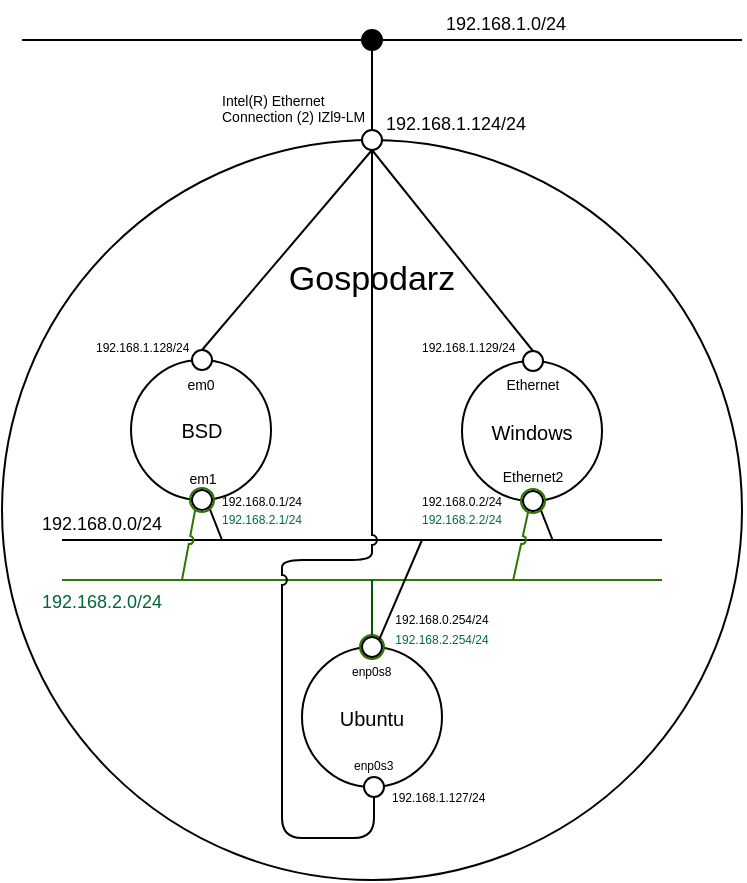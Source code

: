 <mxfile version="10.6.5" type="device"><diagram id="IgS-KgHHh-HMXiVefHoD" name="Strona-1"><mxGraphModel dx="465" dy="282" grid="1" gridSize="10" guides="1" tooltips="1" connect="1" arrows="1" fold="1" page="1" pageScale="1" pageWidth="1169" pageHeight="827" math="0" shadow="0"><root><mxCell id="0"/><mxCell id="1" parent="0"/><mxCell id="P5rsM93LYt9FV3lbmGQt-64" value="" style="endArrow=none;html=1;strokeColor=#000000;fontSize=15;fontColor=#000000;" parent="1" edge="1"><mxGeometry width="50" height="50" relative="1" as="geometry"><mxPoint x="100" y="50" as="sourcePoint"/><mxPoint x="460" y="50" as="targetPoint"/></mxGeometry></mxCell><mxCell id="P5rsM93LYt9FV3lbmGQt-65" value="" style="ellipse;whiteSpace=wrap;html=1;aspect=fixed;fillColor=#000000;" parent="1" vertex="1"><mxGeometry x="270" y="45" width="10" height="10" as="geometry"/></mxCell><mxCell id="P5rsM93LYt9FV3lbmGQt-79" value="192.168.1.0/24" style="text;html=1;fontSize=9;fontColor=#000000;" parent="1" vertex="1"><mxGeometry x="310" y="30" width="120" height="30" as="geometry"/></mxCell><mxCell id="P5rsM93LYt9FV3lbmGQt-10" value="Gospodarz" parent="0"/><mxCell id="P5rsM93LYt9FV3lbmGQt-67" value="" style="ellipse;whiteSpace=wrap;html=1;aspect=fixed;" parent="P5rsM93LYt9FV3lbmGQt-10" vertex="1"><mxGeometry x="90" y="100" width="370" height="370" as="geometry"/></mxCell><mxCell id="P5rsM93LYt9FV3lbmGQt-61" value="Gospodarz" style="text;html=1;strokeColor=none;fillColor=none;align=center;verticalAlign=middle;whiteSpace=wrap;rounded=0;fontSize=17;fontColor=#000000;" parent="P5rsM93LYt9FV3lbmGQt-10" vertex="1"><mxGeometry x="255" y="160" width="40" height="20" as="geometry"/></mxCell><mxCell id="P5rsM93LYt9FV3lbmGQt-63" value="" style="ellipse;whiteSpace=wrap;html=1;aspect=fixed;" parent="P5rsM93LYt9FV3lbmGQt-10" vertex="1"><mxGeometry x="270" y="95" width="10" height="10" as="geometry"/></mxCell><mxCell id="P5rsM93LYt9FV3lbmGQt-68" value="" style="endArrow=none;html=1;strokeColor=#000000;fontSize=15;fontColor=#000000;entryX=0.5;entryY=1;entryDx=0;entryDy=0;exitX=0.5;exitY=0;exitDx=0;exitDy=0;" parent="P5rsM93LYt9FV3lbmGQt-10" source="P5rsM93LYt9FV3lbmGQt-63" target="P5rsM93LYt9FV3lbmGQt-65" edge="1"><mxGeometry width="50" height="50" relative="1" as="geometry"><mxPoint x="50" y="120" as="sourcePoint"/><mxPoint x="100" y="70" as="targetPoint"/></mxGeometry></mxCell><mxCell id="P5rsM93LYt9FV3lbmGQt-77" value="192.168.1.124/24" style="text;html=1;fontSize=9;fontColor=#000000;" parent="P5rsM93LYt9FV3lbmGQt-10" vertex="1"><mxGeometry x="280" y="80" width="120" height="30" as="geometry"/></mxCell><mxCell id="P5rsM93LYt9FV3lbmGQt-78" value="Intel(R) Ethernet Connection (2) IZl9-LM" style="text;html=1;fontSize=7;fontColor=#000000;whiteSpace=wrap;" parent="P5rsM93LYt9FV3lbmGQt-10" vertex="1"><mxGeometry x="197.5" y="70" width="80" height="30" as="geometry"/></mxCell><mxCell id="P5rsM93LYt9FV3lbmGQt-11" value="Vms" parent="0"/><mxCell id="P5rsM93LYt9FV3lbmGQt-12" value="" style="ellipse;whiteSpace=wrap;html=1;aspect=fixed;" parent="P5rsM93LYt9FV3lbmGQt-11" vertex="1"><mxGeometry x="154.5" y="210" width="70" height="70" as="geometry"/></mxCell><mxCell id="P5rsM93LYt9FV3lbmGQt-14" value="" style="endArrow=none;html=1;" parent="P5rsM93LYt9FV3lbmGQt-11" edge="1"><mxGeometry width="50" height="50" relative="1" as="geometry"><mxPoint x="120" y="300" as="sourcePoint"/><mxPoint x="420" y="300" as="targetPoint"/></mxGeometry></mxCell><mxCell id="P5rsM93LYt9FV3lbmGQt-15" value="" style="ellipse;whiteSpace=wrap;html=1;aspect=fixed;" parent="P5rsM93LYt9FV3lbmGQt-11" vertex="1"><mxGeometry x="185" y="275" width="10" height="10" as="geometry"/></mxCell><mxCell id="P5rsM93LYt9FV3lbmGQt-16" value="" style="ellipse;whiteSpace=wrap;html=1;aspect=fixed;" parent="P5rsM93LYt9FV3lbmGQt-11" vertex="1"><mxGeometry x="185" y="205" width="10" height="10" as="geometry"/></mxCell><mxCell id="P5rsM93LYt9FV3lbmGQt-19" value="&lt;font style=&quot;font-size: 10px&quot;&gt;BSD&lt;/font&gt;" style="text;html=1;strokeColor=none;fillColor=none;align=center;verticalAlign=middle;whiteSpace=wrap;rounded=0;" parent="P5rsM93LYt9FV3lbmGQt-11" vertex="1"><mxGeometry x="169.5" y="235" width="40" height="20" as="geometry"/></mxCell><mxCell id="P5rsM93LYt9FV3lbmGQt-21" value="" style="endArrow=none;html=1;fillColor=#60a917;strokeColor=#2D7600;" parent="P5rsM93LYt9FV3lbmGQt-11" edge="1"><mxGeometry width="50" height="50" relative="1" as="geometry"><mxPoint x="120" y="320" as="sourcePoint"/><mxPoint x="420" y="320" as="targetPoint"/></mxGeometry></mxCell><mxCell id="P5rsM93LYt9FV3lbmGQt-22" value="&lt;font style=&quot;font-size: 7px&quot;&gt;em1&lt;/font&gt;" style="text;html=1;strokeColor=none;fillColor=none;align=center;verticalAlign=middle;whiteSpace=wrap;rounded=0;" parent="P5rsM93LYt9FV3lbmGQt-11" vertex="1"><mxGeometry x="182.5" y="263" width="15" height="9" as="geometry"/></mxCell><mxCell id="P5rsM93LYt9FV3lbmGQt-25" value="" style="endArrow=none;html=1;exitX=1;exitY=1;exitDx=0;exitDy=0;" parent="P5rsM93LYt9FV3lbmGQt-11" source="P5rsM93LYt9FV3lbmGQt-15" edge="1"><mxGeometry width="50" height="50" relative="1" as="geometry"><mxPoint x="140" y="390" as="sourcePoint"/><mxPoint x="200" y="300" as="targetPoint"/></mxGeometry></mxCell><mxCell id="P5rsM93LYt9FV3lbmGQt-26" value="" style="endArrow=none;html=1;exitX=0.217;exitY=0.905;exitDx=0;exitDy=0;fillColor=#60a917;strokeColor=#2D7600;elbow=vertical;jumpStyle=arc;jumpSize=4;exitPerimeter=0;" parent="P5rsM93LYt9FV3lbmGQt-11" source="P5rsM93LYt9FV3lbmGQt-45" edge="1"><mxGeometry width="50" height="50" relative="1" as="geometry"><mxPoint x="140" y="390" as="sourcePoint"/><mxPoint x="180" y="320" as="targetPoint"/></mxGeometry></mxCell><mxCell id="P5rsM93LYt9FV3lbmGQt-34" value="" style="ellipse;whiteSpace=wrap;html=1;aspect=fixed;" parent="P5rsM93LYt9FV3lbmGQt-11" vertex="1"><mxGeometry x="320" y="210.5" width="70" height="70" as="geometry"/></mxCell><mxCell id="P5rsM93LYt9FV3lbmGQt-35" value="" style="ellipse;whiteSpace=wrap;html=1;aspect=fixed;" parent="P5rsM93LYt9FV3lbmGQt-11" vertex="1"><mxGeometry x="350.5" y="275.5" width="10" height="10" as="geometry"/></mxCell><mxCell id="P5rsM93LYt9FV3lbmGQt-36" value="" style="ellipse;whiteSpace=wrap;html=1;aspect=fixed;" parent="P5rsM93LYt9FV3lbmGQt-11" vertex="1"><mxGeometry x="350.5" y="205.5" width="10" height="10" as="geometry"/></mxCell><mxCell id="P5rsM93LYt9FV3lbmGQt-37" value="&lt;span style=&quot;font-size: 10px&quot;&gt;Windows&lt;/span&gt;" style="text;html=1;strokeColor=none;fillColor=none;align=center;verticalAlign=middle;whiteSpace=wrap;rounded=0;" parent="P5rsM93LYt9FV3lbmGQt-11" vertex="1"><mxGeometry x="335" y="235.5" width="40" height="20" as="geometry"/></mxCell><mxCell id="P5rsM93LYt9FV3lbmGQt-39" value="" style="endArrow=none;html=1;exitX=1;exitY=1;exitDx=0;exitDy=0;" parent="P5rsM93LYt9FV3lbmGQt-11" source="P5rsM93LYt9FV3lbmGQt-35" edge="1"><mxGeometry width="50" height="50" relative="1" as="geometry"><mxPoint x="305.5" y="390.5" as="sourcePoint"/><mxPoint x="365.5" y="300.5" as="targetPoint"/></mxGeometry></mxCell><mxCell id="P5rsM93LYt9FV3lbmGQt-40" value="" style="endArrow=none;html=1;fillColor=#60a917;strokeColor=#2D7600;elbow=vertical;jumpStyle=arc;jumpSize=4;exitX=0.301;exitY=0.94;exitDx=0;exitDy=0;exitPerimeter=0;" parent="P5rsM93LYt9FV3lbmGQt-11" source="P5rsM93LYt9FV3lbmGQt-46" edge="1"><mxGeometry width="50" height="50" relative="1" as="geometry"><mxPoint x="345" y="286" as="sourcePoint"/><mxPoint x="345.5" y="320.5" as="targetPoint"/></mxGeometry></mxCell><mxCell id="P5rsM93LYt9FV3lbmGQt-41" value="&lt;font style=&quot;font-size: 7px&quot;&gt;em0&lt;/font&gt;" style="text;html=1;strokeColor=none;fillColor=none;align=center;verticalAlign=middle;whiteSpace=wrap;rounded=0;" parent="P5rsM93LYt9FV3lbmGQt-11" vertex="1"><mxGeometry x="182" y="215.5" width="15" height="10" as="geometry"/></mxCell><mxCell id="P5rsM93LYt9FV3lbmGQt-42" value="&lt;font style=&quot;font-size: 7px&quot;&gt;Ethernet&lt;/font&gt;" style="text;html=1;strokeColor=none;fillColor=none;align=center;verticalAlign=middle;whiteSpace=wrap;rounded=0;" parent="P5rsM93LYt9FV3lbmGQt-11" vertex="1"><mxGeometry x="348" y="215.5" width="15" height="10" as="geometry"/></mxCell><mxCell id="P5rsM93LYt9FV3lbmGQt-43" value="&lt;font style=&quot;font-size: 9px&quot;&gt;192.168.0.0/24&lt;/font&gt;" style="text;html=1;strokeColor=none;fillColor=none;align=center;verticalAlign=middle;whiteSpace=wrap;rounded=0;" parent="P5rsM93LYt9FV3lbmGQt-11" vertex="1"><mxGeometry x="120" y="280.5" width="40" height="20" as="geometry"/></mxCell><mxCell id="P5rsM93LYt9FV3lbmGQt-44" value="&lt;font style=&quot;font-size: 9px&quot;&gt;192.168.2.0/24&lt;/font&gt;" style="text;html=1;strokeColor=none;fillColor=none;align=center;verticalAlign=middle;whiteSpace=wrap;rounded=0;fontColor=#006633;" parent="P5rsM93LYt9FV3lbmGQt-11" vertex="1"><mxGeometry x="120" y="320" width="40" height="20" as="geometry"/></mxCell><mxCell id="P5rsM93LYt9FV3lbmGQt-45" value="" style="ellipse;whiteSpace=wrap;html=1;aspect=fixed;fillColor=none;strokeColor=#2D7600;fontColor=#ffffff;" parent="P5rsM93LYt9FV3lbmGQt-11" vertex="1"><mxGeometry x="184" y="274" width="12" height="12" as="geometry"/></mxCell><mxCell id="P5rsM93LYt9FV3lbmGQt-46" value="" style="ellipse;whiteSpace=wrap;html=1;aspect=fixed;fillColor=none;strokeColor=#2D7600;fontColor=#ffffff;" parent="P5rsM93LYt9FV3lbmGQt-11" vertex="1"><mxGeometry x="349.5" y="274.5" width="12" height="12" as="geometry"/></mxCell><mxCell id="P5rsM93LYt9FV3lbmGQt-47" value="&lt;div style=&quot;font-size: 6px;&quot;&gt;192.168.0.1/24&lt;/div&gt;" style="text;html=1;strokeColor=none;fillColor=none;align=center;verticalAlign=middle;whiteSpace=wrap;rounded=0;fontSize=6;" parent="P5rsM93LYt9FV3lbmGQt-11" vertex="1"><mxGeometry x="200" y="276" width="40" height="10" as="geometry"/></mxCell><mxCell id="P5rsM93LYt9FV3lbmGQt-48" value="&lt;div style=&quot;font-size: 6px;&quot;&gt;192.168.0.2/24&lt;/div&gt;" style="text;html=1;strokeColor=none;fillColor=none;align=center;verticalAlign=middle;whiteSpace=wrap;rounded=0;fontSize=6;" parent="P5rsM93LYt9FV3lbmGQt-11" vertex="1"><mxGeometry x="300" y="276" width="40" height="10" as="geometry"/></mxCell><mxCell id="P5rsM93LYt9FV3lbmGQt-49" value="&lt;div style=&quot;font-size: 6px;&quot;&gt;192.168.2.1/24&lt;/div&gt;" style="text;html=1;strokeColor=none;fillColor=none;align=center;verticalAlign=middle;whiteSpace=wrap;rounded=0;fontSize=6;fontColor=#006E37;" parent="P5rsM93LYt9FV3lbmGQt-11" vertex="1"><mxGeometry x="200" y="286.5" width="40" height="7" as="geometry"/></mxCell><mxCell id="P5rsM93LYt9FV3lbmGQt-50" value="&lt;div style=&quot;font-size: 6px;&quot;&gt;192.168.2.2/24&lt;/div&gt;" style="text;html=1;strokeColor=none;fillColor=none;align=center;verticalAlign=middle;whiteSpace=wrap;rounded=0;fontSize=6;fontColor=#006E37;" parent="P5rsM93LYt9FV3lbmGQt-11" vertex="1"><mxGeometry x="300" y="286.5" width="40" height="7" as="geometry"/></mxCell><mxCell id="P5rsM93LYt9FV3lbmGQt-51" value="" style="ellipse;whiteSpace=wrap;html=1;aspect=fixed;" parent="P5rsM93LYt9FV3lbmGQt-11" vertex="1"><mxGeometry x="240" y="353.5" width="70" height="70" as="geometry"/></mxCell><mxCell id="P5rsM93LYt9FV3lbmGQt-52" value="&lt;font style=&quot;font-size: 10px&quot;&gt;Ubuntu&lt;/font&gt;" style="text;html=1;strokeColor=none;fillColor=none;align=center;verticalAlign=middle;whiteSpace=wrap;rounded=0;" parent="P5rsM93LYt9FV3lbmGQt-11" vertex="1"><mxGeometry x="255" y="378.5" width="40" height="20" as="geometry"/></mxCell><mxCell id="P5rsM93LYt9FV3lbmGQt-53" value="" style="ellipse;whiteSpace=wrap;html=1;aspect=fixed;fillColor=#ffffff;strokeColor=#2D7600;fontColor=#ffffff;" parent="P5rsM93LYt9FV3lbmGQt-11" vertex="1"><mxGeometry x="269" y="347.5" width="12" height="12" as="geometry"/></mxCell><mxCell id="P5rsM93LYt9FV3lbmGQt-54" value="" style="endArrow=none;html=1;strokeColor=#005700;fontSize=5;fontColor=#006633;exitX=0.5;exitY=0;exitDx=0;exitDy=0;fillColor=#008a00;" parent="P5rsM93LYt9FV3lbmGQt-11" source="P5rsM93LYt9FV3lbmGQt-53" edge="1"><mxGeometry width="50" height="50" relative="1" as="geometry"><mxPoint x="110" y="490" as="sourcePoint"/><mxPoint x="275" y="320" as="targetPoint"/></mxGeometry></mxCell><mxCell id="P5rsM93LYt9FV3lbmGQt-55" value="&lt;div style=&quot;font-size: 6px&quot;&gt;192.168.2.254/24&lt;/div&gt;" style="text;html=1;strokeColor=none;fillColor=none;align=center;verticalAlign=middle;whiteSpace=wrap;rounded=0;fontSize=6;fontColor=#006E37;" parent="P5rsM93LYt9FV3lbmGQt-11" vertex="1"><mxGeometry x="290" y="346.5" width="40" height="7" as="geometry"/></mxCell><mxCell id="P5rsM93LYt9FV3lbmGQt-56" value="enp0s8" style="text;html=1;fontSize=6;fontColor=#000000;direction=east;" parent="P5rsM93LYt9FV3lbmGQt-11" vertex="1"><mxGeometry x="263" y="356" width="24" height="12" as="geometry"/></mxCell><mxCell id="P5rsM93LYt9FV3lbmGQt-69" value="" style="endArrow=none;html=1;strokeColor=#000000;fontSize=15;fontColor=#000000;entryX=0.5;entryY=0;entryDx=0;entryDy=0;exitX=0.5;exitY=1;exitDx=0;exitDy=0;" parent="P5rsM93LYt9FV3lbmGQt-11" source="P5rsM93LYt9FV3lbmGQt-63" target="P5rsM93LYt9FV3lbmGQt-16" edge="1"><mxGeometry width="50" height="50" relative="1" as="geometry"><mxPoint x="90" y="540" as="sourcePoint"/><mxPoint x="140" y="490" as="targetPoint"/></mxGeometry></mxCell><mxCell id="P5rsM93LYt9FV3lbmGQt-71" value="" style="endArrow=none;html=1;strokeColor=#000000;fontSize=15;fontColor=#000000;entryX=0.5;entryY=0;entryDx=0;entryDy=0;exitX=0.5;exitY=1;exitDx=0;exitDy=0;" parent="P5rsM93LYt9FV3lbmGQt-11" source="P5rsM93LYt9FV3lbmGQt-63" target="P5rsM93LYt9FV3lbmGQt-36" edge="1"><mxGeometry width="50" height="50" relative="1" as="geometry"><mxPoint x="285.048" y="115.095" as="sourcePoint"/><mxPoint x="199.81" y="215.095" as="targetPoint"/></mxGeometry></mxCell><mxCell id="P5rsM93LYt9FV3lbmGQt-75" value="192.168.1.128/24" style="text;html=1;fontSize=6;fontColor=#000000;" parent="P5rsM93LYt9FV3lbmGQt-11" vertex="1"><mxGeometry x="135" y="194" width="50" height="20" as="geometry"/></mxCell><mxCell id="P5rsM93LYt9FV3lbmGQt-76" value="192.168.1.129/24" style="text;html=1;fontSize=6;fontColor=#000000;" parent="P5rsM93LYt9FV3lbmGQt-11" vertex="1"><mxGeometry x="297.5" y="194" width="50" height="20" as="geometry"/></mxCell><mxCell id="-y7Ne4Qu82ALA9oYNPYE-3" style="edgeStyle=orthogonalEdgeStyle;orthogonalLoop=1;jettySize=auto;html=1;exitX=0.5;exitY=1;exitDx=0;exitDy=0;entryX=0.5;entryY=1;entryDx=0;entryDy=0;endArrow=none;endFill=0;rounded=1;jumpStyle=arc;jumpSize=5;" edge="1" parent="P5rsM93LYt9FV3lbmGQt-11" source="-y7Ne4Qu82ALA9oYNPYE-1" target="P5rsM93LYt9FV3lbmGQt-63"><mxGeometry relative="1" as="geometry"><Array as="points"><mxPoint x="276" y="449"/><mxPoint x="230" y="449"/><mxPoint x="230" y="310"/><mxPoint x="275" y="310"/></Array></mxGeometry></mxCell><mxCell id="-y7Ne4Qu82ALA9oYNPYE-1" value="" style="ellipse;whiteSpace=wrap;html=1;aspect=fixed;" vertex="1" parent="P5rsM93LYt9FV3lbmGQt-11"><mxGeometry x="271" y="418.5" width="10" height="10" as="geometry"/></mxCell><mxCell id="-y7Ne4Qu82ALA9oYNPYE-7" value="enp0s3" style="text;html=1;fontSize=6;fontColor=#000000;direction=east;" vertex="1" parent="P5rsM93LYt9FV3lbmGQt-11"><mxGeometry x="264" y="402.5" width="24" height="12" as="geometry"/></mxCell><mxCell id="-y7Ne4Qu82ALA9oYNPYE-8" value="192.168.1.127/24" style="text;html=1;fontSize=6;fontColor=#000000;" vertex="1" parent="P5rsM93LYt9FV3lbmGQt-11"><mxGeometry x="282.5" y="418.5" width="50" height="20" as="geometry"/></mxCell><mxCell id="-y7Ne4Qu82ALA9oYNPYE-9" value="&lt;font style=&quot;font-size: 7px&quot;&gt;Ethernet2&lt;/font&gt;" style="text;html=1;strokeColor=none;fillColor=none;align=center;verticalAlign=middle;whiteSpace=wrap;rounded=0;" vertex="1" parent="P5rsM93LYt9FV3lbmGQt-11"><mxGeometry x="348" y="262" width="15" height="10" as="geometry"/></mxCell><mxCell id="-y7Ne4Qu82ALA9oYNPYE-11" value="" style="ellipse;whiteSpace=wrap;html=1;aspect=fixed;" vertex="1" parent="P5rsM93LYt9FV3lbmGQt-11"><mxGeometry x="270" y="348.5" width="10" height="10" as="geometry"/></mxCell><mxCell id="-y7Ne4Qu82ALA9oYNPYE-12" value="" style="endArrow=none;html=1;fontSize=6;exitX=1;exitY=0;exitDx=0;exitDy=0;" edge="1" parent="P5rsM93LYt9FV3lbmGQt-11" source="-y7Ne4Qu82ALA9oYNPYE-11"><mxGeometry width="50" height="50" relative="1" as="geometry"><mxPoint x="280" y="350" as="sourcePoint"/><mxPoint x="300" y="300" as="targetPoint"/></mxGeometry></mxCell><mxCell id="-y7Ne4Qu82ALA9oYNPYE-13" value="&lt;div style=&quot;font-size: 6px&quot;&gt;192.168.0.254/24&lt;/div&gt;" style="text;html=1;strokeColor=none;fillColor=none;align=center;verticalAlign=middle;whiteSpace=wrap;rounded=0;fontSize=6;" vertex="1" parent="P5rsM93LYt9FV3lbmGQt-11"><mxGeometry x="290" y="335" width="40" height="10" as="geometry"/></mxCell></root></mxGraphModel></diagram></mxfile>
